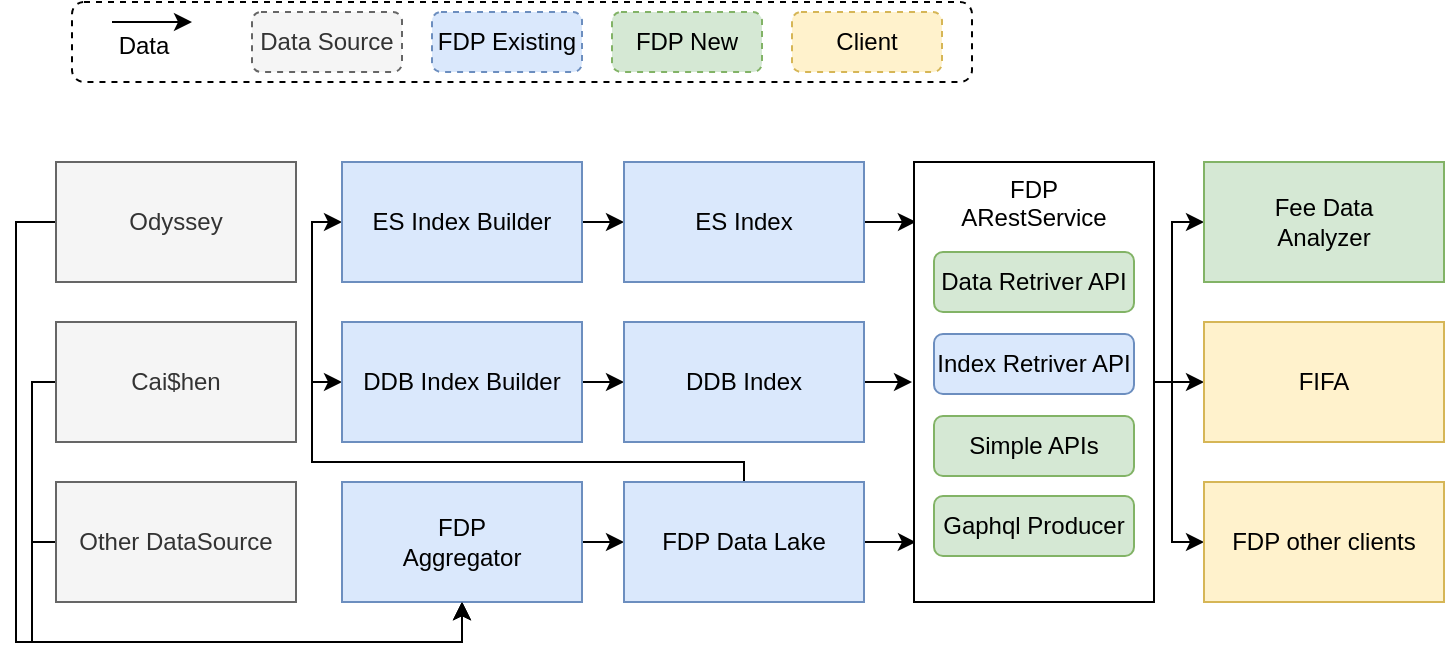<mxfile version="16.6.4" type="github">
  <diagram id="0Xl3_Vg21m-oS7nSwl57" name="Page-1">
    <mxGraphModel dx="914" dy="527" grid="1" gridSize="10" guides="1" tooltips="1" connect="1" arrows="1" fold="1" page="1" pageScale="1" pageWidth="850" pageHeight="1100" math="0" shadow="0">
      <root>
        <mxCell id="0" />
        <mxCell id="1" parent="0" />
        <mxCell id="a7YTL6VyCZSgpKtwDbg1-42" style="edgeStyle=orthogonalEdgeStyle;rounded=0;orthogonalLoop=1;jettySize=auto;html=1;exitX=0;exitY=0.5;exitDx=0;exitDy=0;entryX=0.5;entryY=1;entryDx=0;entryDy=0;" parent="1" source="a7YTL6VyCZSgpKtwDbg1-1" target="a7YTL6VyCZSgpKtwDbg1-3" edge="1">
          <mxGeometry relative="1" as="geometry" />
        </mxCell>
        <mxCell id="a7YTL6VyCZSgpKtwDbg1-1" value="Odyssey " style="rounded=0;whiteSpace=wrap;html=1;fillColor=#f5f5f5;fontColor=#333333;strokeColor=#666666;" parent="1" vertex="1">
          <mxGeometry x="282" y="580" width="120" height="60" as="geometry" />
        </mxCell>
        <mxCell id="a7YTL6VyCZSgpKtwDbg1-44" style="edgeStyle=orthogonalEdgeStyle;rounded=0;orthogonalLoop=1;jettySize=auto;html=1;entryX=0.5;entryY=1;entryDx=0;entryDy=0;" parent="1" source="a7YTL6VyCZSgpKtwDbg1-2" target="a7YTL6VyCZSgpKtwDbg1-3" edge="1">
          <mxGeometry relative="1" as="geometry">
            <Array as="points">
              <mxPoint x="270" y="690" />
              <mxPoint x="270" y="820" />
              <mxPoint x="485" y="820" />
            </Array>
          </mxGeometry>
        </mxCell>
        <mxCell id="a7YTL6VyCZSgpKtwDbg1-2" value="Cai$hen" style="rounded=0;whiteSpace=wrap;html=1;fillColor=#f5f5f5;fontColor=#333333;strokeColor=#666666;" parent="1" vertex="1">
          <mxGeometry x="282" y="660" width="120" height="60" as="geometry" />
        </mxCell>
        <mxCell id="a7YTL6VyCZSgpKtwDbg1-51" value="" style="edgeStyle=orthogonalEdgeStyle;rounded=0;orthogonalLoop=1;jettySize=auto;html=1;" parent="1" source="a7YTL6VyCZSgpKtwDbg1-3" target="a7YTL6VyCZSgpKtwDbg1-8" edge="1">
          <mxGeometry relative="1" as="geometry" />
        </mxCell>
        <mxCell id="a7YTL6VyCZSgpKtwDbg1-3" value="FDP&lt;br&gt;Aggregator" style="rounded=0;whiteSpace=wrap;html=1;fillColor=#dae8fc;strokeColor=#6c8ebf;" parent="1" vertex="1">
          <mxGeometry x="425" y="740" width="120" height="60" as="geometry" />
        </mxCell>
        <mxCell id="a7YTL6VyCZSgpKtwDbg1-45" style="edgeStyle=orthogonalEdgeStyle;rounded=0;orthogonalLoop=1;jettySize=auto;html=1;entryX=0.5;entryY=1;entryDx=0;entryDy=0;" parent="1" source="a7YTL6VyCZSgpKtwDbg1-6" target="a7YTL6VyCZSgpKtwDbg1-3" edge="1">
          <mxGeometry relative="1" as="geometry">
            <Array as="points">
              <mxPoint x="270" y="770" />
              <mxPoint x="270" y="820" />
              <mxPoint x="485" y="820" />
            </Array>
          </mxGeometry>
        </mxCell>
        <mxCell id="a7YTL6VyCZSgpKtwDbg1-6" value="Other DataSource" style="rounded=0;whiteSpace=wrap;html=1;fillColor=#f5f5f5;fontColor=#333333;strokeColor=#666666;" parent="1" vertex="1">
          <mxGeometry x="282" y="740" width="120" height="60" as="geometry" />
        </mxCell>
        <mxCell id="a7YTL6VyCZSgpKtwDbg1-52" style="edgeStyle=orthogonalEdgeStyle;rounded=0;orthogonalLoop=1;jettySize=auto;html=1;entryX=0;entryY=0.5;entryDx=0;entryDy=0;" parent="1" source="a7YTL6VyCZSgpKtwDbg1-8" target="a7YTL6VyCZSgpKtwDbg1-10" edge="1">
          <mxGeometry relative="1" as="geometry">
            <Array as="points">
              <mxPoint x="626" y="730" />
              <mxPoint x="410" y="730" />
              <mxPoint x="410" y="690" />
            </Array>
          </mxGeometry>
        </mxCell>
        <mxCell id="a7YTL6VyCZSgpKtwDbg1-53" style="edgeStyle=orthogonalEdgeStyle;rounded=0;orthogonalLoop=1;jettySize=auto;html=1;entryX=0;entryY=0.5;entryDx=0;entryDy=0;" parent="1" source="a7YTL6VyCZSgpKtwDbg1-8" target="a7YTL6VyCZSgpKtwDbg1-9" edge="1">
          <mxGeometry relative="1" as="geometry">
            <Array as="points">
              <mxPoint x="626" y="730" />
              <mxPoint x="410" y="730" />
              <mxPoint x="410" y="610" />
            </Array>
          </mxGeometry>
        </mxCell>
        <mxCell id="a7YTL6VyCZSgpKtwDbg1-64" style="edgeStyle=orthogonalEdgeStyle;rounded=0;orthogonalLoop=1;jettySize=auto;html=1;entryX=0.008;entryY=0.864;entryDx=0;entryDy=0;entryPerimeter=0;" parent="1" source="a7YTL6VyCZSgpKtwDbg1-8" target="a7YTL6VyCZSgpKtwDbg1-13" edge="1">
          <mxGeometry relative="1" as="geometry" />
        </mxCell>
        <mxCell id="a7YTL6VyCZSgpKtwDbg1-8" value="FDP Data Lake" style="rounded=0;whiteSpace=wrap;html=1;fillColor=#dae8fc;strokeColor=#6c8ebf;" parent="1" vertex="1">
          <mxGeometry x="566" y="740" width="120" height="60" as="geometry" />
        </mxCell>
        <mxCell id="a7YTL6VyCZSgpKtwDbg1-49" style="edgeStyle=orthogonalEdgeStyle;rounded=0;orthogonalLoop=1;jettySize=auto;html=1;exitX=1;exitY=0.5;exitDx=0;exitDy=0;entryX=0;entryY=0.5;entryDx=0;entryDy=0;" parent="1" source="a7YTL6VyCZSgpKtwDbg1-9" target="a7YTL6VyCZSgpKtwDbg1-11" edge="1">
          <mxGeometry relative="1" as="geometry" />
        </mxCell>
        <mxCell id="a7YTL6VyCZSgpKtwDbg1-9" value="ES Index Builder" style="rounded=0;whiteSpace=wrap;html=1;fillColor=#dae8fc;strokeColor=#6c8ebf;" parent="1" vertex="1">
          <mxGeometry x="425" y="580" width="120" height="60" as="geometry" />
        </mxCell>
        <mxCell id="a7YTL6VyCZSgpKtwDbg1-50" value="" style="edgeStyle=orthogonalEdgeStyle;rounded=0;orthogonalLoop=1;jettySize=auto;html=1;" parent="1" source="a7YTL6VyCZSgpKtwDbg1-10" target="a7YTL6VyCZSgpKtwDbg1-12" edge="1">
          <mxGeometry relative="1" as="geometry" />
        </mxCell>
        <mxCell id="a7YTL6VyCZSgpKtwDbg1-10" value="DDB Index Builder" style="rounded=0;whiteSpace=wrap;html=1;fillColor=#dae8fc;strokeColor=#6c8ebf;" parent="1" vertex="1">
          <mxGeometry x="425" y="660" width="120" height="60" as="geometry" />
        </mxCell>
        <mxCell id="a7YTL6VyCZSgpKtwDbg1-66" style="edgeStyle=orthogonalEdgeStyle;rounded=0;orthogonalLoop=1;jettySize=auto;html=1;entryX=0.008;entryY=0.136;entryDx=0;entryDy=0;entryPerimeter=0;" parent="1" source="a7YTL6VyCZSgpKtwDbg1-11" target="a7YTL6VyCZSgpKtwDbg1-13" edge="1">
          <mxGeometry relative="1" as="geometry" />
        </mxCell>
        <mxCell id="a7YTL6VyCZSgpKtwDbg1-11" value="ES Index" style="rounded=0;whiteSpace=wrap;html=1;fillColor=#dae8fc;strokeColor=#6c8ebf;" parent="1" vertex="1">
          <mxGeometry x="566" y="580" width="120" height="60" as="geometry" />
        </mxCell>
        <mxCell id="a7YTL6VyCZSgpKtwDbg1-62" style="edgeStyle=orthogonalEdgeStyle;rounded=0;orthogonalLoop=1;jettySize=auto;html=1;" parent="1" source="a7YTL6VyCZSgpKtwDbg1-12" edge="1">
          <mxGeometry relative="1" as="geometry">
            <mxPoint x="710" y="690" as="targetPoint" />
          </mxGeometry>
        </mxCell>
        <mxCell id="a7YTL6VyCZSgpKtwDbg1-12" value="DDB Index" style="rounded=0;whiteSpace=wrap;html=1;fillColor=#dae8fc;strokeColor=#6c8ebf;" parent="1" vertex="1">
          <mxGeometry x="566" y="660" width="120" height="60" as="geometry" />
        </mxCell>
        <mxCell id="a7YTL6VyCZSgpKtwDbg1-55" style="edgeStyle=orthogonalEdgeStyle;rounded=0;orthogonalLoop=1;jettySize=auto;html=1;entryX=0;entryY=0.5;entryDx=0;entryDy=0;" parent="1" source="a7YTL6VyCZSgpKtwDbg1-13" target="a7YTL6VyCZSgpKtwDbg1-23" edge="1">
          <mxGeometry relative="1" as="geometry" />
        </mxCell>
        <mxCell id="a7YTL6VyCZSgpKtwDbg1-56" style="edgeStyle=orthogonalEdgeStyle;rounded=0;orthogonalLoop=1;jettySize=auto;html=1;entryX=0;entryY=0.5;entryDx=0;entryDy=0;" parent="1" source="a7YTL6VyCZSgpKtwDbg1-13" target="a7YTL6VyCZSgpKtwDbg1-15" edge="1">
          <mxGeometry relative="1" as="geometry">
            <Array as="points">
              <mxPoint x="840" y="690" />
              <mxPoint x="840" y="610" />
            </Array>
          </mxGeometry>
        </mxCell>
        <mxCell id="a7YTL6VyCZSgpKtwDbg1-57" style="edgeStyle=orthogonalEdgeStyle;rounded=0;orthogonalLoop=1;jettySize=auto;html=1;entryX=0;entryY=0.5;entryDx=0;entryDy=0;" parent="1" source="a7YTL6VyCZSgpKtwDbg1-13" target="a7YTL6VyCZSgpKtwDbg1-28" edge="1">
          <mxGeometry relative="1" as="geometry">
            <Array as="points">
              <mxPoint x="840" y="690" />
              <mxPoint x="840" y="770" />
            </Array>
          </mxGeometry>
        </mxCell>
        <mxCell id="a7YTL6VyCZSgpKtwDbg1-13" value="&lt;div align=&quot;center&quot;&gt;FDP&lt;br&gt;ARestService&lt;/div&gt;" style="rounded=0;whiteSpace=wrap;html=1;align=center;verticalAlign=top;" parent="1" vertex="1">
          <mxGeometry x="711" y="580" width="120" height="220" as="geometry" />
        </mxCell>
        <mxCell id="a7YTL6VyCZSgpKtwDbg1-15" value="Fee Data &lt;span class=&quot;op_dict3_font24 op_dict3_marginRight c-gap-right&quot;&gt;&lt;br&gt;Analyzer&lt;/span&gt;" style="rounded=0;whiteSpace=wrap;html=1;fillColor=#d5e8d4;strokeColor=#82b366;" parent="1" vertex="1">
          <mxGeometry x="856" y="580" width="120" height="60" as="geometry" />
        </mxCell>
        <mxCell id="a7YTL6VyCZSgpKtwDbg1-17" value="Data Retriver API" style="rounded=1;whiteSpace=wrap;html=1;fillColor=#d5e8d4;strokeColor=#82b366;" parent="1" vertex="1">
          <mxGeometry x="721" y="625" width="100" height="30" as="geometry" />
        </mxCell>
        <mxCell id="a7YTL6VyCZSgpKtwDbg1-18" value="Index Retriver API" style="rounded=1;whiteSpace=wrap;html=1;fillColor=#dae8fc;strokeColor=#6c8ebf;" parent="1" vertex="1">
          <mxGeometry x="721" y="666" width="100" height="30" as="geometry" />
        </mxCell>
        <mxCell id="a7YTL6VyCZSgpKtwDbg1-23" value="FIFA " style="rounded=0;whiteSpace=wrap;html=1;fillColor=#fff2cc;strokeColor=#d6b656;" parent="1" vertex="1">
          <mxGeometry x="856" y="660" width="120" height="60" as="geometry" />
        </mxCell>
        <mxCell id="a7YTL6VyCZSgpKtwDbg1-24" value="Simple APIs" style="rounded=1;whiteSpace=wrap;html=1;fillColor=#d5e8d4;strokeColor=#82b366;" parent="1" vertex="1">
          <mxGeometry x="721" y="707" width="100" height="30" as="geometry" />
        </mxCell>
        <mxCell id="a7YTL6VyCZSgpKtwDbg1-25" value="Gaphql Producer" style="rounded=1;whiteSpace=wrap;html=1;fillColor=#d5e8d4;strokeColor=#82b366;" parent="1" vertex="1">
          <mxGeometry x="721" y="747" width="100" height="30" as="geometry" />
        </mxCell>
        <mxCell id="a7YTL6VyCZSgpKtwDbg1-28" value="FDP other clients" style="rounded=0;whiteSpace=wrap;html=1;fillColor=#fff2cc;strokeColor=#d6b656;" parent="1" vertex="1">
          <mxGeometry x="856" y="740" width="120" height="60" as="geometry" />
        </mxCell>
        <mxCell id="a7YTL6VyCZSgpKtwDbg1-31" value="" style="rounded=1;whiteSpace=wrap;html=1;dashed=1;" parent="1" vertex="1">
          <mxGeometry x="290" y="500" width="450" height="40" as="geometry" />
        </mxCell>
        <mxCell id="a7YTL6VyCZSgpKtwDbg1-33" value="" style="endArrow=classic;html=1;rounded=0;" parent="1" edge="1">
          <mxGeometry width="50" height="50" relative="1" as="geometry">
            <mxPoint x="310" y="510" as="sourcePoint" />
            <mxPoint x="350" y="510" as="targetPoint" />
          </mxGeometry>
        </mxCell>
        <mxCell id="a7YTL6VyCZSgpKtwDbg1-35" value="Data" style="text;html=1;strokeColor=none;fillColor=none;align=center;verticalAlign=middle;whiteSpace=wrap;rounded=0;dashed=1;" parent="1" vertex="1">
          <mxGeometry x="296" y="507" width="60" height="30" as="geometry" />
        </mxCell>
        <mxCell id="a7YTL6VyCZSgpKtwDbg1-37" value="Data Source" style="rounded=1;whiteSpace=wrap;html=1;dashed=1;fillColor=#f5f5f5;fontColor=#333333;strokeColor=#666666;" parent="1" vertex="1">
          <mxGeometry x="380" y="505" width="75" height="30" as="geometry" />
        </mxCell>
        <mxCell id="a7YTL6VyCZSgpKtwDbg1-38" value="FDP Existing" style="rounded=1;whiteSpace=wrap;html=1;dashed=1;fillColor=#dae8fc;strokeColor=#6c8ebf;" parent="1" vertex="1">
          <mxGeometry x="470" y="505" width="75" height="30" as="geometry" />
        </mxCell>
        <mxCell id="a7YTL6VyCZSgpKtwDbg1-39" value="FDP New" style="rounded=1;whiteSpace=wrap;html=1;dashed=1;fillColor=#d5e8d4;strokeColor=#82b366;" parent="1" vertex="1">
          <mxGeometry x="560" y="505" width="75" height="30" as="geometry" />
        </mxCell>
        <mxCell id="a7YTL6VyCZSgpKtwDbg1-40" value="Client" style="rounded=1;whiteSpace=wrap;html=1;dashed=1;fillColor=#fff2cc;strokeColor=#d6b656;" parent="1" vertex="1">
          <mxGeometry x="650" y="505" width="75" height="30" as="geometry" />
        </mxCell>
      </root>
    </mxGraphModel>
  </diagram>
</mxfile>
